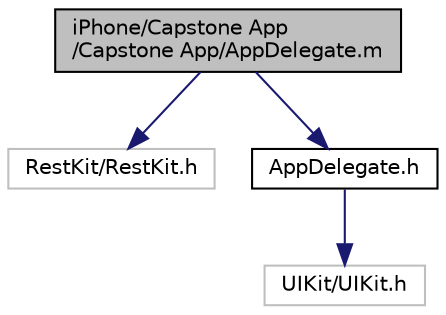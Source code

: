 digraph "iPhone/Capstone App/Capstone App/AppDelegate.m"
{
  edge [fontname="Helvetica",fontsize="10",labelfontname="Helvetica",labelfontsize="10"];
  node [fontname="Helvetica",fontsize="10",shape=record];
  Node1 [label="iPhone/Capstone App\l/Capstone App/AppDelegate.m",height=0.2,width=0.4,color="black", fillcolor="grey75", style="filled" fontcolor="black"];
  Node1 -> Node2 [color="midnightblue",fontsize="10",style="solid"];
  Node2 [label="RestKit/RestKit.h",height=0.2,width=0.4,color="grey75", fillcolor="white", style="filled"];
  Node1 -> Node3 [color="midnightblue",fontsize="10",style="solid"];
  Node3 [label="AppDelegate.h",height=0.2,width=0.4,color="black", fillcolor="white", style="filled",URL="$_capstone_01_app_2_capstone_01_app_2_app_delegate_8h.html"];
  Node3 -> Node4 [color="midnightblue",fontsize="10",style="solid"];
  Node4 [label="UIKit/UIKit.h",height=0.2,width=0.4,color="grey75", fillcolor="white", style="filled"];
}
